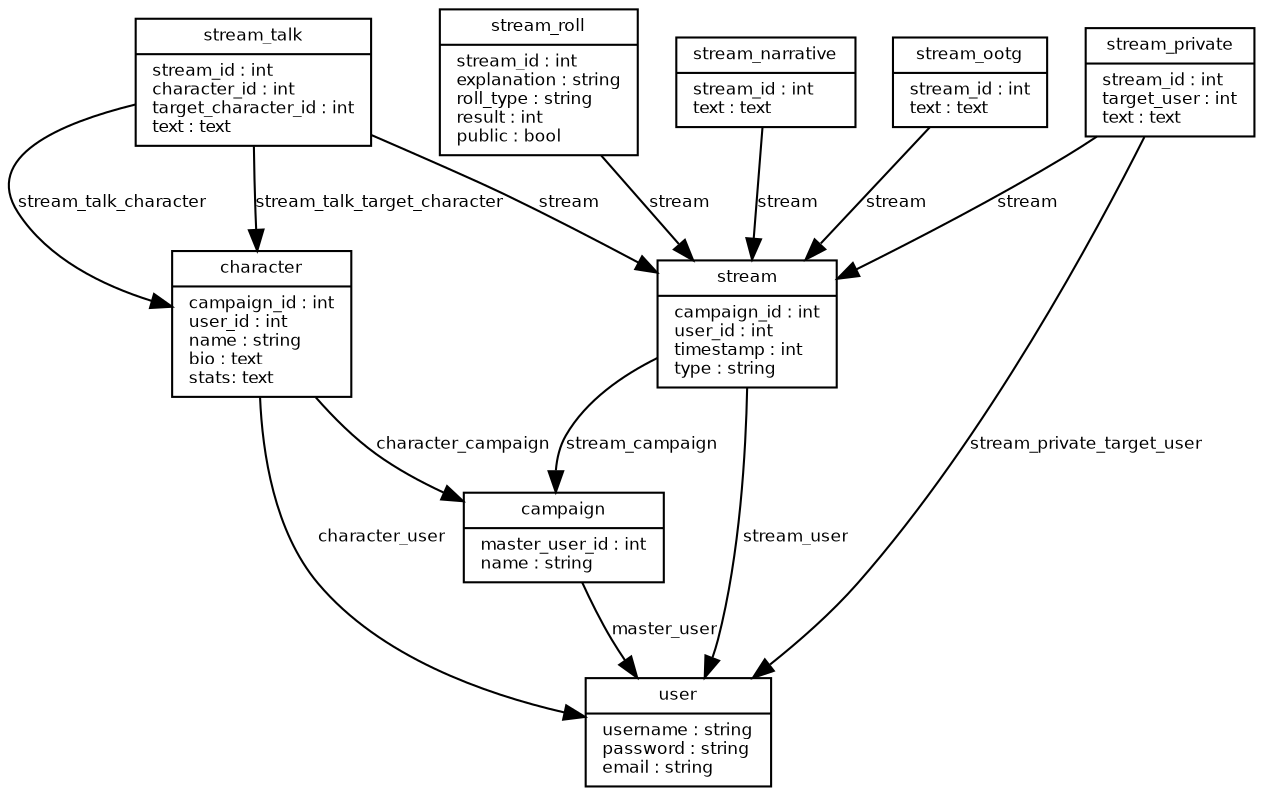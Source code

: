 digraph G {
        fontname = "Bitstream Vera Sans"
        fontsize = 8

        node [
                fontname = "Bitstream Vera Sans"
                fontsize = 8
                shape = "record"
        ]

        edge [
                fontname = "Bitstream Vera Sans"
                fontsize = 8
        ]

        User [
                label = "{user|\
username : string\l\
password : string\l\
email : string\l\
}"
        ]

	Campaign [
		label = "{campaign|\
master_user_id : int\l\
name : string\l\
}"
	]

	edge [ label = "master_user" ]
	Campaign -> User

	Character [
		label = "{character|\
campaign_id : int\l\
user_id : int \l\
name : string\l\
bio : text\l\
stats: text\l\
}"
	]

	edge [ label = "character_user" ]
	Character -> User
	edge [ label = "character_campaign" ]
	Character -> Campaign

	Stream [
		label = "{stream|\
campaign_id : int\l\
user_id : int \l\
timestamp : int \l\
type : string\l\
}"
	]

	edge [ label = "stream_user" ]
	Stream -> User
	edge [ label = "stream_campaign" ]
	Stream -> Campaign

	StreamRoll [
		label = "{stream_roll|\
stream_id : int\l\
explanation : string\l\
roll_type : string\l\
result : int\l\
public : bool\l\
}"
	]
	edge [ label = "stream" ]
	StreamRoll -> Stream

	StreamTalk [
		label = "{stream_talk|\
stream_id : int\l\
character_id : int\l\
target_character_id : int\l\
text : text\l\
}"
	]

	edge [ label = "stream" ]
	StreamTalk -> Stream

	edge [ label = "stream_talk_character" ]
	StreamTalk -> Character

	edge [ label = "stream_talk_target_character" ]
	StreamTalk -> Character

	StreamNarrative [
		label = "{stream_narrative|\
stream_id : int \l\
text : text\l\
}"
	]

	edge [ label = "stream" ]
	StreamNarrative -> Stream

	StreamOutOfTheGame [
		label = "{stream_ootg|\
stream_id : int\l\
text : text\l\
}"
	]

	edge [ label = "stream" ]
	StreamOutOfTheGame -> Stream

	StreamPrivate [
		label = "{stream_private|\
stream_id : int\l\
target_user : int\l\
text : text\l\
}"
	]

	edge [ label = "stream" ]
	StreamPrivate -> Stream

	edge [ label = "stream_private_target_user" ]
	StreamPrivate -> User

}

